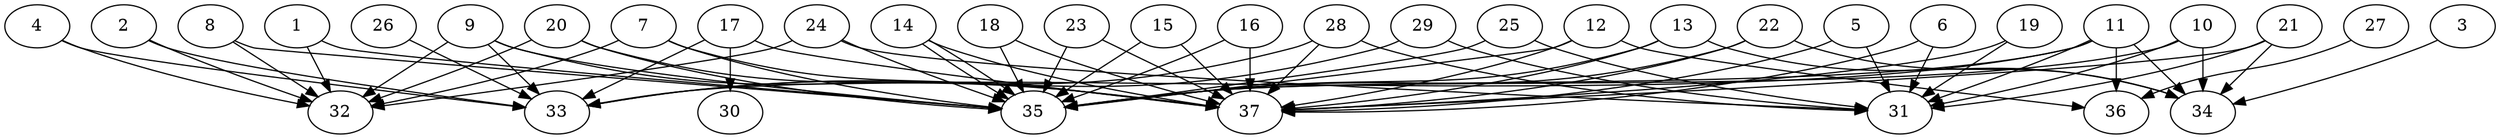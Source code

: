 // DAG (tier=3-complex, mode=data, n=37, ccr=0.513, fat=0.875, density=0.635, regular=0.359, jump=0.251, mindata=4194304, maxdata=33554432)
// DAG automatically generated by daggen at Sun Aug 24 16:33:35 2025
// /home/ermia/Project/Environments/daggen/bin/daggen --dot --ccr 0.513 --fat 0.875 --regular 0.359 --density 0.635 --jump 0.251 --mindata 4194304 --maxdata 33554432 -n 37 
digraph G {
  1 [size="16051171008987576", alpha="0.11", expect_size="8025585504493788"]
  1 -> 32 [size ="750868672544768"]
  1 -> 35 [size ="750868672544768"]
  2 [size="36418995928455708672000", alpha="0.10", expect_size="18209497964227854336000"]
  2 -> 32 [size ="8789725229875200"]
  2 -> 33 [size ="8789725229875200"]
  3 [size="22565152802628870078464", alpha="0.02", expect_size="11282576401314435039232"]
  3 -> 34 [size ="6388253959651328"]
  4 [size="378663101391566848", alpha="0.18", expect_size="189331550695783424"]
  4 -> 32 [size ="389145184698368"]
  4 -> 33 [size ="389145184698368"]
  5 [size="3493134563514323968", alpha="0.05", expect_size="1746567281757161984"]
  5 -> 31 [size ="5323719874445312"]
  5 -> 37 [size ="5323719874445312"]
  6 [size="17407699718509496320", alpha="0.11", expect_size="8703849859254748160"]
  6 -> 31 [size ="5559147709857792"]
  6 -> 37 [size ="5559147709857792"]
  7 [size="264035970272198656000", alpha="0.05", expect_size="132017985136099328000"]
  7 -> 32 [size ="329254751436800"]
  7 -> 35 [size ="329254751436800"]
  7 -> 37 [size ="329254751436800"]
  8 [size="4847099681919354273792", alpha="0.12", expect_size="2423549840959677136896"]
  8 -> 32 [size ="2291278893023232"]
  8 -> 35 [size ="2291278893023232"]
  9 [size="9986600755211010048000", alpha="0.12", expect_size="4993300377605505024000"]
  9 -> 32 [size ="3709953323827200"]
  9 -> 33 [size ="3709953323827200"]
  9 -> 35 [size ="3709953323827200"]
  9 -> 37 [size ="3709953323827200"]
  10 [size="202429096043160272896", alpha="0.18", expect_size="101214548021580136448"]
  10 -> 31 [size ="275806995611648"]
  10 -> 34 [size ="275806995611648"]
  10 -> 35 [size ="275806995611648"]
  11 [size="2608141788046897664", alpha="0.18", expect_size="1304070894023448832"]
  11 -> 31 [size ="6084982904717312"]
  11 -> 33 [size ="6084982904717312"]
  11 -> 34 [size ="6084982904717312"]
  11 -> 35 [size ="6084982904717312"]
  11 -> 36 [size ="6084982904717312"]
  12 [size="1549298856624128000000", alpha="0.20", expect_size="774649428312064000000"]
  12 -> 35 [size ="1071141355520000"]
  12 -> 36 [size ="1071141355520000"]
  12 -> 37 [size ="1071141355520000"]
  13 [size="7257914678037047296", alpha="0.07", expect_size="3628957339018523648"]
  13 -> 34 [size ="3660021342666752"]
  13 -> 35 [size ="3660021342666752"]
  13 -> 37 [size ="3660021342666752"]
  14 [size="9382353176374701719552", alpha="0.13", expect_size="4691176588187350859776"]
  14 -> 35 [size ="3558752934428672"]
  14 -> 35 [size ="3558752934428672"]
  14 -> 37 [size ="3558752934428672"]
  15 [size="886152332708937728000", alpha="0.12", expect_size="443076166354468864000"]
  15 -> 35 [size ="738066641715200"]
  15 -> 37 [size ="738066641715200"]
  16 [size="7568129103884242944", alpha="0.09", expect_size="3784064551942121472"]
  16 -> 35 [size ="7235494517669888"]
  16 -> 37 [size ="7235494517669888"]
  17 [size="47331739783486664", alpha="0.08", expect_size="23665869891743332"]
  17 -> 30 [size ="1516166539378688"]
  17 -> 33 [size ="1516166539378688"]
  17 -> 37 [size ="1516166539378688"]
  18 [size="13784225088364609536000", alpha="0.09", expect_size="6892112544182304768000"]
  18 -> 35 [size ="4599156886732800"]
  18 -> 37 [size ="4599156886732800"]
  19 [size="12029150383177950", alpha="0.08", expect_size="6014575191588975"]
  19 -> 31 [size ="600386096332800"]
  19 -> 37 [size ="600386096332800"]
  20 [size="79134654787760048", alpha="0.06", expect_size="39567327393880024"]
  20 -> 32 [size ="4963178442129408"]
  20 -> 35 [size ="4963178442129408"]
  20 -> 37 [size ="4963178442129408"]
  21 [size="16606669571239182336000", alpha="0.06", expect_size="8303334785619591168000"]
  21 -> 31 [size ="5207289023692800"]
  21 -> 34 [size ="5207289023692800"]
  21 -> 37 [size ="5207289023692800"]
  22 [size="155494478189829056", alpha="0.16", expect_size="77747239094914528"]
  22 -> 34 [size ="4078192251895808"]
  22 -> 35 [size ="4078192251895808"]
  22 -> 37 [size ="4078192251895808"]
  23 [size="16775311905399556", alpha="0.19", expect_size="8387655952699778"]
  23 -> 35 [size ="305725913956352"]
  23 -> 37 [size ="305725913956352"]
  24 [size="14173985898155692", alpha="0.08", expect_size="7086992949077846"]
  24 -> 31 [size ="312549601968128"]
  24 -> 32 [size ="312549601968128"]
  24 -> 35 [size ="312549601968128"]
  25 [size="285984858268862775296", alpha="0.15", expect_size="142992429134431387648"]
  25 -> 31 [size ="347257803112448"]
  25 -> 35 [size ="347257803112448"]
  26 [size="10816335626066095767552", alpha="0.15", expect_size="5408167813033047883776"]
  26 -> 33 [size ="3912701860380672"]
  27 [size="1584107065925169053696", alpha="0.19", expect_size="792053532962584526848"]
  27 -> 36 [size ="1087125478965248"]
  28 [size="16779229346451710541824", alpha="0.09", expect_size="8389614673225855270912"]
  28 -> 31 [size ="5243299438788608"]
  28 -> 33 [size ="5243299438788608"]
  28 -> 37 [size ="5243299438788608"]
  29 [size="1978961338930624256", alpha="0.16", expect_size="989480669465312128"]
  29 -> 31 [size ="742637434830848"]
  29 -> 33 [size ="742637434830848"]
  30 [size="104575735693147456", alpha="0.10", expect_size="52287867846573728"]
  31 [size="35490233122361004", alpha="0.12", expect_size="17745116561180502"]
  32 [size="14076666219377256448", alpha="0.16", expect_size="7038333109688628224"]
  33 [size="2658869120520773697536", alpha="0.19", expect_size="1329434560260386848768"]
  34 [size="16759490063862560768", alpha="0.02", expect_size="8379745031931280384"]
  35 [size="4843112130531485696", alpha="0.02", expect_size="2421556065265742848"]
  36 [size="4627034559101280452608", alpha="0.12", expect_size="2313517279550640226304"]
  37 [size="18048464368515704", alpha="0.12", expect_size="9024232184257852"]
}